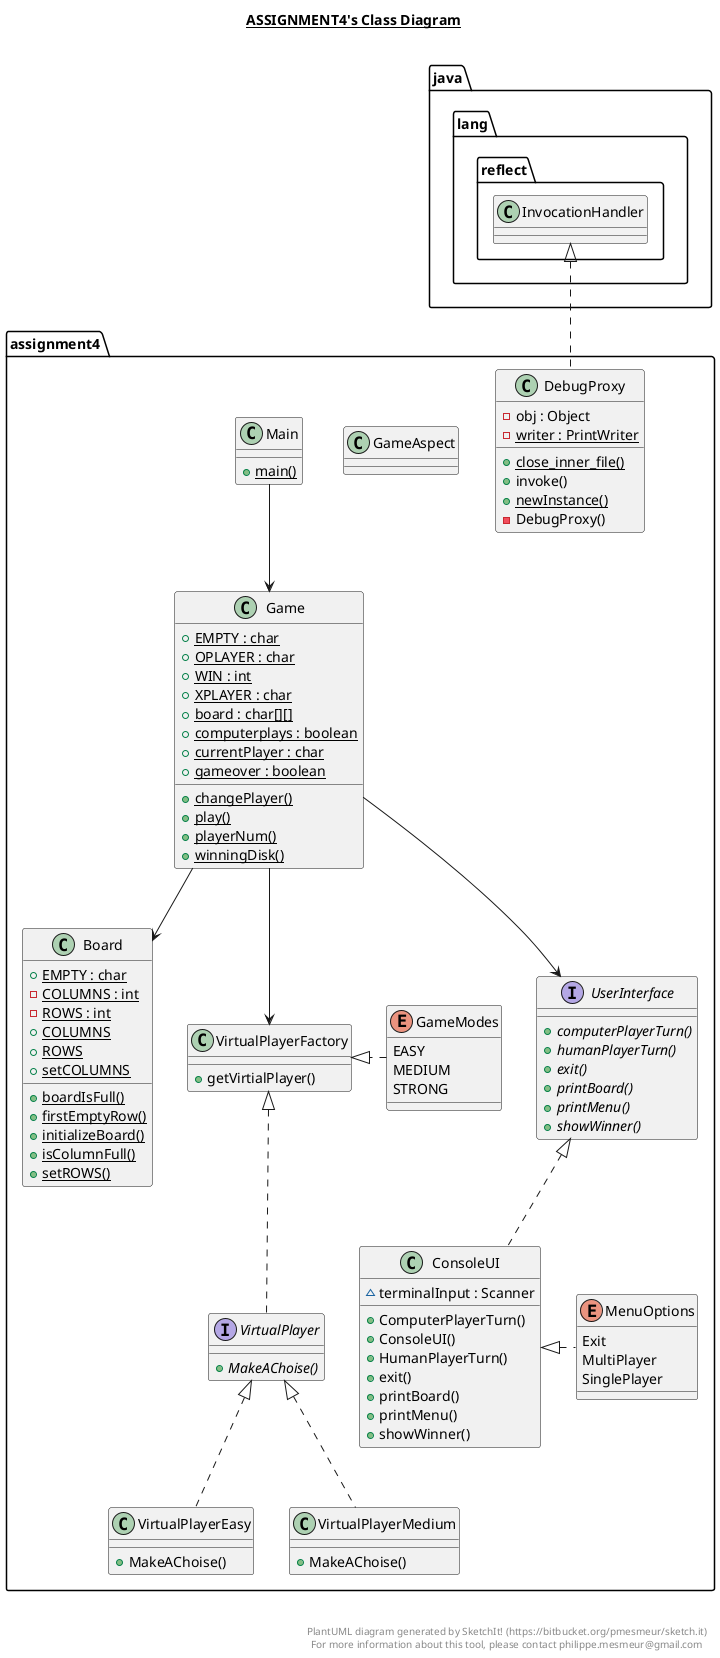 @startuml

title __ASSIGNMENT4's Class Diagram__\n

  namespace assignment4 {
    class assignment4.Board {
        {static} + EMPTY : char
        {static} - COLUMNS : int
        {static} - ROWS : int
        {static} + boardIsFull()
        {static} + firstEmptyRow()
        {static} + COLUMNS
        {static} + ROWS
        {static} + initializeBoard()
        {static} + isColumnFull()
        {static} + setCOLUMNS
        {static} + setROWS()
    }
  }
  

  namespace assignment4 {
    class assignment4.VirtualPlayerEasy {
        + MakeAChoise()
    }
  }
  

  namespace assignment4 {
    class assignment4.VirtualPlayerMedium {
        + MakeAChoise()
    }
  }
  

  namespace assignment4 {
    class assignment4.ConsoleUI {
        ~ terminalInput : Scanner
        + ComputerPlayerTurn()
        + ConsoleUI()
        + HumanPlayerTurn()
        + exit()
        + printBoard()
        + printMenu()
        + showWinner()
    }
  }
  

  namespace assignment4 {
    class assignment4.DebugProxy {
        - obj : Object
        {static} - writer : PrintWriter
        {static} + close_inner_file()
        + invoke()
        {static} + newInstance()
        - DebugProxy()
    }
  }
  

  namespace assignment4 {
    class assignment4.Game {
        {static} + EMPTY : char
        {static} + OPLAYER : char
        {static} + WIN : int
        {static} + XPLAYER : char
        {static} + board : char[][]
        {static} + computerplays : boolean
        {static} + currentPlayer : char
        {static} + gameover : boolean
        {static} + changePlayer()
        {static} + play()
        {static} + playerNum()
        {static} + winningDisk()
    }
  }
  

  namespace assignment4 {
    class assignment4.GameAspect {
    }
  }
  

  namespace assignment4 {
    enum GameModes {
      EASY
      MEDIUM
      STRONG
    }
  }
  

  namespace assignment4 {
    class assignment4.Main {
        {static} + main()
    }
  }
  

  namespace assignment4 {
    enum MenuOptions {
      Exit
      MultiPlayer
      SinglePlayer
    }
  }
  

  namespace assignment4 {
    interface assignment4.VirtualPlayer {
        {abstract} + MakeAChoise()
    }
  }
  

  namespace assignment4 {
    interface assignment4.UserInterface {
        {abstract} + computerPlayerTurn()
        {abstract} + humanPlayerTurn()
        {abstract} + exit()
        {abstract} + printBoard()
        {abstract} + printMenu()
        {abstract} + showWinner()
    }
  }
  

  namespace assignment4 {
    class assignment4.VirtualPlayerFactory {
        + getVirtialPlayer()
    }
  }
  

  assignment4.VirtualPlayerEasy .up.|> assignment4.VirtualPlayer
  assignment4.VirtualPlayerMedium .up.|> assignment4.VirtualPlayer
  assignment4.VirtualPlayer .up.|> assignment4.VirtualPlayerFactory
  assignment4.ConsoleUI .up.|> assignment4.UserInterface
  assignment4.DebugProxy .up.|> java.lang.reflect.InvocationHandler
  assignment4.MenuOptions .left.|> assignment4.ConsoleUI
  assignment4.GameModes .right.|> assignment4.VirtualPlayerFactory

  assignment4.Main --> assignment4.Game
  assignment4.Game --> assignment4.UserInterface
  assignment4.Game --> assignment4.Board
  assignment4.Game --> assignment4.VirtualPlayerFactory



right footer


PlantUML diagram generated by SketchIt! (https://bitbucket.org/pmesmeur/sketch.it)
For more information about this tool, please contact philippe.mesmeur@gmail.com
endfooter

@enduml
